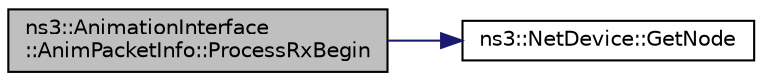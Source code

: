 digraph "ns3::AnimationInterface::AnimPacketInfo::ProcessRxBegin"
{
 // LATEX_PDF_SIZE
  edge [fontname="Helvetica",fontsize="10",labelfontname="Helvetica",labelfontsize="10"];
  node [fontname="Helvetica",fontsize="10",shape=record];
  rankdir="LR";
  Node1 [label="ns3::AnimationInterface\l::AnimPacketInfo::ProcessRxBegin",height=0.2,width=0.4,color="black", fillcolor="grey75", style="filled", fontcolor="black",tooltip="Process receive begin."];
  Node1 -> Node2 [color="midnightblue",fontsize="10",style="solid",fontname="Helvetica"];
  Node2 [label="ns3::NetDevice::GetNode",height=0.2,width=0.4,color="black", fillcolor="white", style="filled",URL="$classns3_1_1_net_device.html#a098b6cc4339ac00c62e75cfa48c8aeac",tooltip=" "];
}
